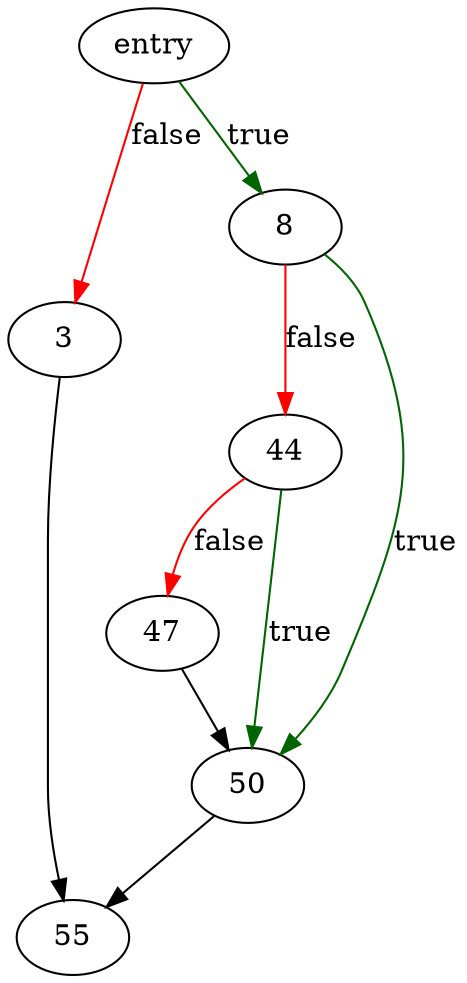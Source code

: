 digraph "usage" {
	// Node definitions.
	1 [label=entry];
	3;
	8;
	44;
	47;
	50;
	55;

	// Edge definitions.
	1 -> 3 [
		color=red
		label=false
	];
	1 -> 8 [
		color=darkgreen
		label=true
	];
	3 -> 55;
	8 -> 44 [
		color=red
		label=false
	];
	8 -> 50 [
		color=darkgreen
		label=true
	];
	44 -> 47 [
		color=red
		label=false
	];
	44 -> 50 [
		color=darkgreen
		label=true
	];
	47 -> 50;
	50 -> 55;
}